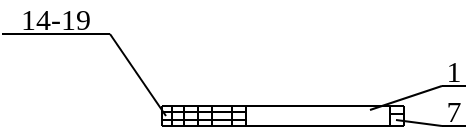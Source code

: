 <mxfile version="14.5.1" type="device"><diagram id="fWMgHjwgeKHoRminFSKL" name="Page-1"><mxGraphModel dx="357" dy="464" grid="1" gridSize="1" guides="1" tooltips="1" connect="1" arrows="1" fold="1" page="1" pageScale="1" pageWidth="280" pageHeight="200" math="0" shadow="0"><root><mxCell id="0"/><mxCell id="1" parent="0"/><mxCell id="yyQ3hnFOxFSLKmZT13JD-12" value="" style="endArrow=none;html=1;fontSize=15;" parent="1" edge="1"><mxGeometry width="50" height="50" relative="1" as="geometry"><mxPoint x="205" y="-4" as="sourcePoint"/><mxPoint x="84.0" y="-4" as="targetPoint"/></mxGeometry></mxCell><mxCell id="XPZAay02s5oiLSW4LKu2-3" value="" style="endArrow=none;html=1;fontSize=15;" parent="1" edge="1"><mxGeometry width="50" height="50" relative="1" as="geometry"><mxPoint x="84" y="-4" as="sourcePoint"/><mxPoint x="84" y="-14" as="targetPoint"/></mxGeometry></mxCell><mxCell id="XPZAay02s5oiLSW4LKu2-5" value="" style="endArrow=none;html=1;fontSize=15;" parent="1" edge="1"><mxGeometry width="50" height="50" relative="1" as="geometry"><mxPoint x="205" y="-4" as="sourcePoint"/><mxPoint x="205" y="-14" as="targetPoint"/></mxGeometry></mxCell><mxCell id="XPZAay02s5oiLSW4LKu2-6" value="" style="endArrow=none;html=1;fontSize=15;" parent="1" edge="1"><mxGeometry width="50" height="50" relative="1" as="geometry"><mxPoint x="89" y="-4" as="sourcePoint"/><mxPoint x="89" y="-14" as="targetPoint"/></mxGeometry></mxCell><mxCell id="XPZAay02s5oiLSW4LKu2-7" value="" style="endArrow=none;html=1;fontSize=15;" parent="1" edge="1"><mxGeometry width="50" height="50" relative="1" as="geometry"><mxPoint x="95" y="-4.33" as="sourcePoint"/><mxPoint x="95" y="-14" as="targetPoint"/></mxGeometry></mxCell><mxCell id="XPZAay02s5oiLSW4LKu2-8" value="" style="endArrow=none;html=1;fontSize=15;" parent="1" edge="1"><mxGeometry width="50" height="50" relative="1" as="geometry"><mxPoint x="102" y="-4" as="sourcePoint"/><mxPoint x="102" y="-14" as="targetPoint"/></mxGeometry></mxCell><mxCell id="XPZAay02s5oiLSW4LKu2-9" value="" style="endArrow=none;html=1;fontSize=15;" parent="1" edge="1"><mxGeometry width="50" height="50" relative="1" as="geometry"><mxPoint x="109" y="-4.33" as="sourcePoint"/><mxPoint x="109" y="-14" as="targetPoint"/></mxGeometry></mxCell><mxCell id="XPZAay02s5oiLSW4LKu2-10" value="" style="endArrow=none;html=1;fontSize=15;" parent="1" edge="1"><mxGeometry width="50" height="50" relative="1" as="geometry"><mxPoint x="119" y="-4.33" as="sourcePoint"/><mxPoint x="119" y="-14" as="targetPoint"/></mxGeometry></mxCell><mxCell id="XPZAay02s5oiLSW4LKu2-11" value="" style="endArrow=none;html=1;fontSize=15;" parent="1" edge="1"><mxGeometry width="50" height="50" relative="1" as="geometry"><mxPoint x="126" y="-4.33" as="sourcePoint"/><mxPoint x="126" y="-14" as="targetPoint"/></mxGeometry></mxCell><mxCell id="XPZAay02s5oiLSW4LKu2-12" value="" style="endArrow=none;html=1;fontSize=15;" parent="1" edge="1"><mxGeometry width="50" height="50" relative="1" as="geometry"><mxPoint x="84" y="-14" as="sourcePoint"/><mxPoint x="205" y="-14" as="targetPoint"/></mxGeometry></mxCell><mxCell id="XPZAay02s5oiLSW4LKu2-13" value="" style="endArrow=none;html=1;fontSize=15;" parent="1" edge="1"><mxGeometry width="50" height="50" relative="1" as="geometry"><mxPoint x="198" y="-4" as="sourcePoint"/><mxPoint x="198" y="-14" as="targetPoint"/></mxGeometry></mxCell><mxCell id="XPZAay02s5oiLSW4LKu2-14" value="" style="endArrow=none;html=1;fontSize=15;" parent="1" edge="1"><mxGeometry width="50" height="50" relative="1" as="geometry"><mxPoint x="84" y="-11" as="sourcePoint"/><mxPoint x="126" y="-11" as="targetPoint"/></mxGeometry></mxCell><mxCell id="XPZAay02s5oiLSW4LKu2-15" value="" style="endArrow=none;html=1;fontSize=15;" parent="1" edge="1"><mxGeometry width="50" height="50" relative="1" as="geometry"><mxPoint x="84" y="-7" as="sourcePoint"/><mxPoint x="126" y="-7" as="targetPoint"/></mxGeometry></mxCell><mxCell id="XPZAay02s5oiLSW4LKu2-16" value="&lt;font face=&quot;Verdana&quot; style=&quot;font-size: 15px;&quot;&gt;14-19&lt;/font&gt;" style="text;html=1;strokeColor=none;fillColor=none;align=center;verticalAlign=middle;whiteSpace=wrap;rounded=0;fontSize=15;" parent="1" vertex="1"><mxGeometry x="4" y="-66" width="54" height="16" as="geometry"/></mxCell><mxCell id="XPZAay02s5oiLSW4LKu2-17" value="" style="endArrow=none;html=1;fontSize=15;entryX=0;entryY=1;entryDx=0;entryDy=0;exitX=1;exitY=1;exitDx=0;exitDy=0;" parent="1" source="XPZAay02s5oiLSW4LKu2-16" target="XPZAay02s5oiLSW4LKu2-16" edge="1"><mxGeometry width="50" height="50" relative="1" as="geometry"><mxPoint x="-37" y="-81" as="sourcePoint"/><mxPoint x="13" y="-131" as="targetPoint"/></mxGeometry></mxCell><mxCell id="XPZAay02s5oiLSW4LKu2-18" value="" style="endArrow=none;html=1;fontSize=15;entryX=1;entryY=1;entryDx=0;entryDy=0;" parent="1" target="XPZAay02s5oiLSW4LKu2-16" edge="1"><mxGeometry width="50" height="50" relative="1" as="geometry"><mxPoint x="86" y="-9" as="sourcePoint"/><mxPoint x="61" y="-29" as="targetPoint"/></mxGeometry></mxCell><mxCell id="XPZAay02s5oiLSW4LKu2-19" value="" style="endArrow=none;html=1;fontSize=15;" parent="1" edge="1"><mxGeometry width="50" height="50" relative="1" as="geometry"><mxPoint x="198" y="-10" as="sourcePoint"/><mxPoint x="205" y="-10" as="targetPoint"/></mxGeometry></mxCell><mxCell id="XPZAay02s5oiLSW4LKu2-20" value="&lt;font face=&quot;Verdana&quot; style=&quot;font-size: 15px;&quot;&gt;7&lt;/font&gt;" style="text;html=1;strokeColor=none;fillColor=none;align=center;verticalAlign=middle;whiteSpace=wrap;rounded=0;fontSize=15;" parent="1" vertex="1"><mxGeometry x="224" y="-20" width="12" height="16" as="geometry"/></mxCell><mxCell id="XPZAay02s5oiLSW4LKu2-21" value="" style="endArrow=none;html=1;fontSize=15;entryX=0;entryY=1;entryDx=0;entryDy=0;exitX=1;exitY=1;exitDx=0;exitDy=0;" parent="1" source="XPZAay02s5oiLSW4LKu2-20" target="XPZAay02s5oiLSW4LKu2-20" edge="1"><mxGeometry width="50" height="50" relative="1" as="geometry"><mxPoint x="182" y="-62" as="sourcePoint"/><mxPoint x="232" y="-112" as="targetPoint"/></mxGeometry></mxCell><mxCell id="XPZAay02s5oiLSW4LKu2-22" value="" style="endArrow=none;html=1;fontSize=15;entryX=0;entryY=1;entryDx=0;entryDy=0;" parent="1" target="XPZAay02s5oiLSW4LKu2-20" edge="1"><mxGeometry width="50" height="50" relative="1" as="geometry"><mxPoint x="201" y="-7" as="sourcePoint"/><mxPoint x="166" y="-49" as="targetPoint"/></mxGeometry></mxCell><mxCell id="XPZAay02s5oiLSW4LKu2-23" value="&lt;font face=&quot;Verdana&quot; style=&quot;font-size: 15px;&quot;&gt;1&lt;/font&gt;" style="text;html=1;strokeColor=none;fillColor=none;align=center;verticalAlign=middle;whiteSpace=wrap;rounded=0;fontSize=15;" parent="1" vertex="1"><mxGeometry x="224" y="-40" width="12" height="16" as="geometry"/></mxCell><mxCell id="XPZAay02s5oiLSW4LKu2-24" value="" style="endArrow=none;html=1;fontSize=15;entryX=0;entryY=1;entryDx=0;entryDy=0;exitX=1;exitY=1;exitDx=0;exitDy=0;" parent="1" source="XPZAay02s5oiLSW4LKu2-23" target="XPZAay02s5oiLSW4LKu2-23" edge="1"><mxGeometry width="50" height="50" relative="1" as="geometry"><mxPoint x="135" y="-62" as="sourcePoint"/><mxPoint x="185" y="-112" as="targetPoint"/></mxGeometry></mxCell><mxCell id="XPZAay02s5oiLSW4LKu2-25" value="" style="endArrow=none;html=1;fontSize=15;entryX=0;entryY=1;entryDx=0;entryDy=0;" parent="1" target="XPZAay02s5oiLSW4LKu2-23" edge="1"><mxGeometry width="50" height="50" relative="1" as="geometry"><mxPoint x="188" y="-12" as="sourcePoint"/><mxPoint x="119" y="-49" as="targetPoint"/></mxGeometry></mxCell></root></mxGraphModel></diagram></mxfile>